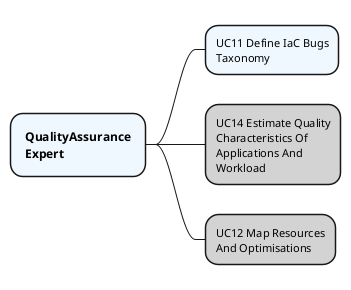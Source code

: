 @startmindmap QAExpertUCs

<style>
mindmapDiagram {
  node {
    Padding 15
    Margin 15
    BackGroundColor LightBlue
  }
  rootNode {
    Padding 15
	Margin 15
    BackGroundColor AliceBlue
	FontSize 12
  }
  leafNode {
    Padding 10
    BackGroundColor AliceBlue
    FontColor Black
    FontSize 11
  }
}
</style>

* <b>QualityAssurance</b>\n<b>Expert</b>
** UC11 Define IaC Bugs\nTaxonomy
<style>
  node {
	BackGroundColor LightGrey
  }
</style>
** UC14 Estimate Quality\nCharacteristics Of\nApplications And\nWorkload
** UC12 Map Resources\nAnd Optimisations


@endmindmap
